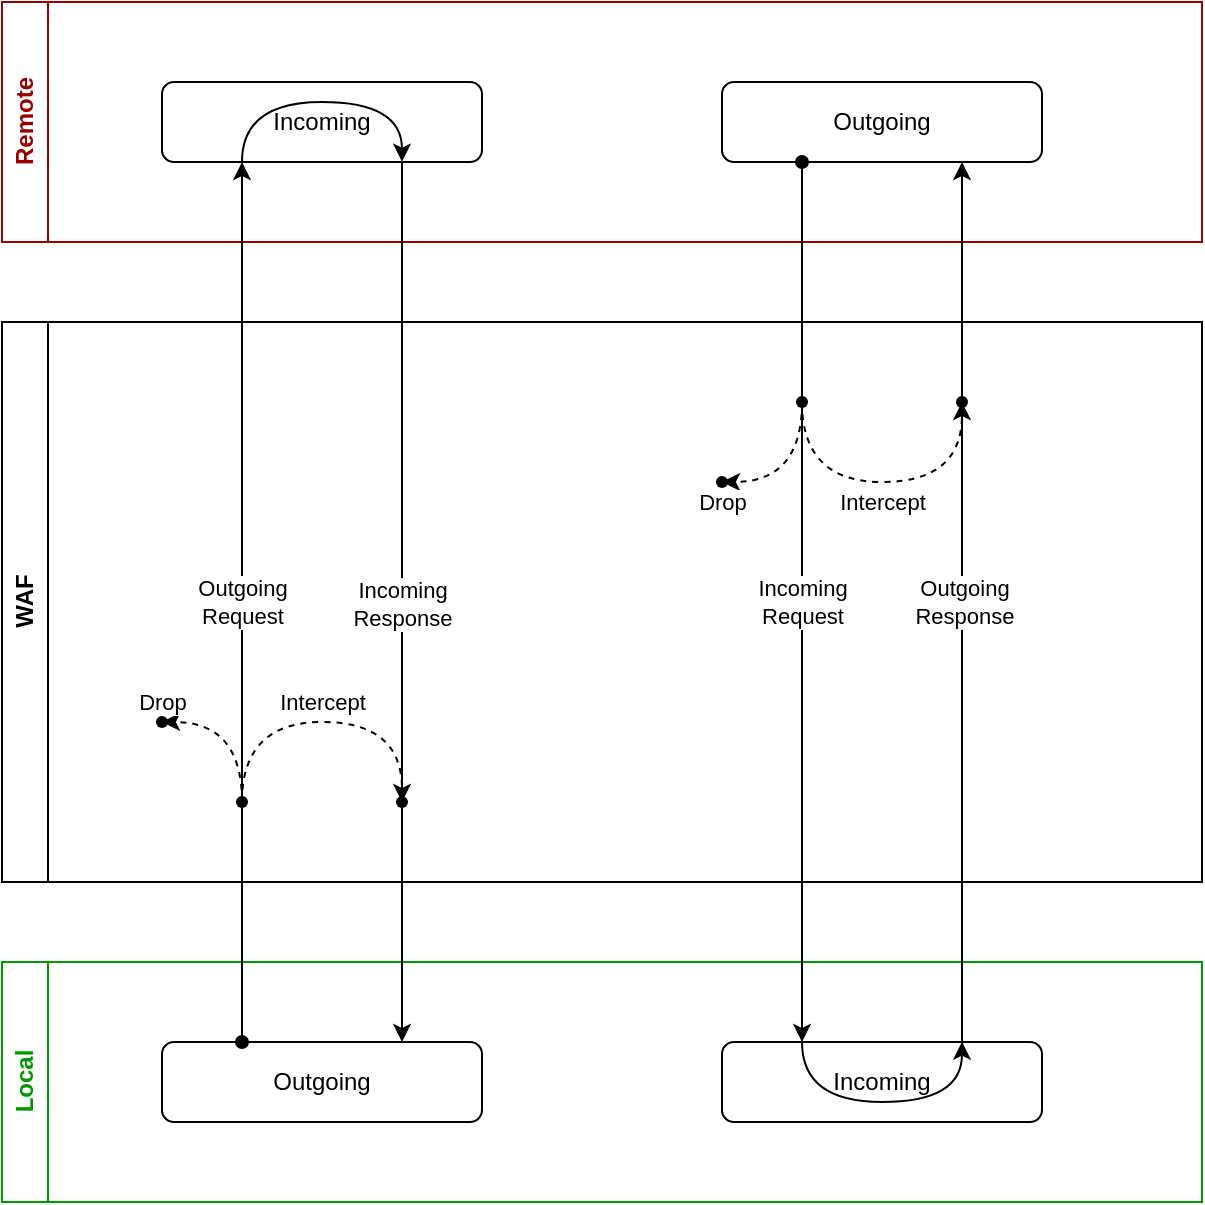 <mxfile>
    <diagram id="c-0M4vUMVAHdFculi0tZ" name="Page-1">
        <mxGraphModel dx="1008" dy="655" grid="1" gridSize="10" guides="1" tooltips="1" connect="1" arrows="1" fold="1" page="1" pageScale="1" pageWidth="850" pageHeight="1100" math="0" shadow="0">
            <root>
                <mxCell id="0"/>
                <mxCell id="1" parent="0"/>
                <mxCell id="2" value="Remote" style="swimlane;horizontal=0;whiteSpace=wrap;html=1;strokeColor=#990000;fontColor=#990000;" vertex="1" parent="1">
                    <mxGeometry x="120" y="280" width="600" height="120" as="geometry"/>
                </mxCell>
                <mxCell id="8" value="Incoming" style="rounded=1;whiteSpace=wrap;html=1;" vertex="1" parent="2">
                    <mxGeometry x="80" y="40" width="160" height="40" as="geometry"/>
                </mxCell>
                <mxCell id="7" value="Outgoing" style="rounded=1;whiteSpace=wrap;html=1;" vertex="1" parent="2">
                    <mxGeometry x="360" y="40" width="160" height="40" as="geometry"/>
                </mxCell>
                <mxCell id="3" value="WAF" style="swimlane;horizontal=0;whiteSpace=wrap;html=1;" vertex="1" parent="1">
                    <mxGeometry x="120" y="440" width="600" height="280" as="geometry"/>
                </mxCell>
                <mxCell id="32" value="" style="shape=waypoint;sketch=0;fillStyle=solid;size=6;pointerEvents=1;points=[];fillColor=none;resizable=0;rotatable=0;perimeter=centerPerimeter;snapToPoint=1;" vertex="1" parent="3">
                    <mxGeometry x="70" y="190" width="20" height="20" as="geometry"/>
                </mxCell>
                <mxCell id="38" value="" style="shape=waypoint;sketch=0;fillStyle=solid;size=6;pointerEvents=1;points=[];fillColor=none;resizable=0;rotatable=0;perimeter=centerPerimeter;snapToPoint=1;" vertex="1" parent="3">
                    <mxGeometry x="470" y="30" width="20" height="20" as="geometry"/>
                </mxCell>
                <mxCell id="39" value="" style="shape=waypoint;sketch=0;fillStyle=solid;size=6;pointerEvents=1;points=[];fillColor=none;resizable=0;rotatable=0;perimeter=centerPerimeter;snapToPoint=1;" vertex="1" parent="3">
                    <mxGeometry x="350" y="70" width="20" height="20" as="geometry"/>
                </mxCell>
                <mxCell id="4" value="Local" style="swimlane;horizontal=0;whiteSpace=wrap;html=1;strokeColor=#009900;fontColor=#009900;" vertex="1" parent="1">
                    <mxGeometry x="120" y="760" width="600" height="120" as="geometry"/>
                </mxCell>
                <mxCell id="5" value="Outgoing" style="rounded=1;whiteSpace=wrap;html=1;" vertex="1" parent="4">
                    <mxGeometry x="80" y="40" width="160" height="40" as="geometry"/>
                </mxCell>
                <mxCell id="6" value="Incoming" style="rounded=1;whiteSpace=wrap;html=1;" vertex="1" parent="4">
                    <mxGeometry x="360" y="40" width="160" height="40" as="geometry"/>
                </mxCell>
                <mxCell id="9" style="edgeStyle=none;html=1;exitDx=0;exitDy=0;entryX=0.25;entryY=1;entryDx=0;entryDy=0;startArrow=none;startFill=1;" edge="1" parent="1" source="24" target="8">
                    <mxGeometry relative="1" as="geometry">
                        <Array as="points"/>
                    </mxGeometry>
                </mxCell>
                <mxCell id="16" value="Outgoing&lt;br&gt;Request" style="edgeLabel;html=1;align=center;verticalAlign=middle;resizable=0;points=[];" vertex="1" connectable="0" parent="9">
                    <mxGeometry x="0.123" relative="1" as="geometry">
                        <mxPoint y="79" as="offset"/>
                    </mxGeometry>
                </mxCell>
                <mxCell id="11" style="html=1;exitDx=0;exitDy=0;entryX=0.75;entryY=0;entryDx=0;entryDy=0;startArrow=none;startFill=0;" edge="1" parent="1" source="27" target="5">
                    <mxGeometry relative="1" as="geometry">
                        <Array as="points">
                            <mxPoint x="320" y="670"/>
                        </Array>
                    </mxGeometry>
                </mxCell>
                <mxCell id="12" style="edgeStyle=none;html=1;exitDx=0;exitDy=0;entryX=0.25;entryY=0;entryDx=0;entryDy=0;startArrow=none;startFill=1;" edge="1" parent="1" source="35" target="6">
                    <mxGeometry relative="1" as="geometry"/>
                </mxCell>
                <mxCell id="13" style="edgeStyle=none;html=1;exitX=0.75;exitY=0;exitDx=0;exitDy=0;entryX=0.75;entryY=1;entryDx=0;entryDy=0;startArrow=none;startFill=0;" edge="1" parent="1" source="6" target="7">
                    <mxGeometry relative="1" as="geometry"/>
                </mxCell>
                <mxCell id="20" value="Outgoing&lt;br&gt;Response" style="edgeLabel;html=1;align=center;verticalAlign=middle;resizable=0;points=[];" vertex="1" connectable="0" parent="13">
                    <mxGeometry x="0.133" y="-1" relative="1" as="geometry">
                        <mxPoint y="29" as="offset"/>
                    </mxGeometry>
                </mxCell>
                <mxCell id="14" style="edgeStyle=orthogonalEdgeStyle;html=1;exitX=0.25;exitY=0;exitDx=0;exitDy=0;startArrow=none;startFill=0;curved=1;" edge="1" parent="1" source="6">
                    <mxGeometry relative="1" as="geometry">
                        <mxPoint x="600" y="799.857" as="targetPoint"/>
                        <Array as="points">
                            <mxPoint x="520" y="830"/>
                            <mxPoint x="600" y="830"/>
                        </Array>
                    </mxGeometry>
                </mxCell>
                <mxCell id="15" style="edgeStyle=orthogonalEdgeStyle;curved=1;html=1;exitX=0.25;exitY=1;exitDx=0;exitDy=0;startArrow=none;startFill=0;" edge="1" parent="1" source="8">
                    <mxGeometry relative="1" as="geometry">
                        <mxPoint x="320" y="359.857" as="targetPoint"/>
                        <Array as="points">
                            <mxPoint x="240" y="330"/>
                            <mxPoint x="320" y="330"/>
                        </Array>
                    </mxGeometry>
                </mxCell>
                <mxCell id="25" value="" style="edgeStyle=none;html=1;exitX=0.25;exitY=0;exitDx=0;exitDy=0;entryDx=0;entryDy=0;startArrow=oval;startFill=1;endArrow=none;" edge="1" parent="1" source="5" target="24">
                    <mxGeometry relative="1" as="geometry">
                        <mxPoint x="240" y="800" as="sourcePoint"/>
                        <mxPoint x="240" y="360" as="targetPoint"/>
                        <Array as="points"/>
                    </mxGeometry>
                </mxCell>
                <mxCell id="24" value="" style="shape=waypoint;sketch=0;fillStyle=solid;size=6;pointerEvents=1;points=[];fillColor=none;resizable=0;rotatable=0;perimeter=centerPerimeter;snapToPoint=1;" vertex="1" parent="1">
                    <mxGeometry x="230" y="670" width="20" height="20" as="geometry"/>
                </mxCell>
                <mxCell id="28" value="" style="html=1;exitX=0.75;exitY=1;exitDx=0;exitDy=0;entryDx=0;entryDy=0;startArrow=none;startFill=0;endArrow=none;" edge="1" parent="1" source="8" target="27">
                    <mxGeometry relative="1" as="geometry">
                        <mxPoint x="320" y="360" as="sourcePoint"/>
                        <mxPoint x="320" y="800" as="targetPoint"/>
                        <Array as="points"/>
                    </mxGeometry>
                </mxCell>
                <mxCell id="29" value="Incoming&lt;br&gt;Response" style="edgeLabel;html=1;align=center;verticalAlign=middle;resizable=0;points=[];" vertex="1" connectable="0" parent="28">
                    <mxGeometry x="-0.104" y="1" relative="1" as="geometry">
                        <mxPoint x="-1" y="77" as="offset"/>
                    </mxGeometry>
                </mxCell>
                <mxCell id="27" value="" style="shape=waypoint;sketch=0;fillStyle=solid;size=6;pointerEvents=1;points=[];fillColor=none;resizable=0;rotatable=0;perimeter=centerPerimeter;snapToPoint=1;" vertex="1" parent="1">
                    <mxGeometry x="310" y="670" width="20" height="20" as="geometry"/>
                </mxCell>
                <mxCell id="30" value="" style="endArrow=classic;html=1;elbow=vertical;exitX=0.471;exitY=0.636;exitDx=0;exitDy=0;exitPerimeter=0;edgeStyle=orthogonalEdgeStyle;curved=1;dashed=1;" edge="1" parent="1" source="24" target="27">
                    <mxGeometry width="50" height="50" relative="1" as="geometry">
                        <mxPoint x="430" y="670" as="sourcePoint"/>
                        <mxPoint x="480" y="620" as="targetPoint"/>
                        <Array as="points">
                            <mxPoint x="240" y="640"/>
                            <mxPoint x="320" y="640"/>
                        </Array>
                    </mxGeometry>
                </mxCell>
                <mxCell id="31" value="Intercept" style="edgeLabel;html=1;align=center;verticalAlign=middle;resizable=0;points=[];" vertex="1" connectable="0" parent="30">
                    <mxGeometry x="-0.143" y="-1" relative="1" as="geometry">
                        <mxPoint x="11" y="-11" as="offset"/>
                    </mxGeometry>
                </mxCell>
                <mxCell id="33" value="" style="endArrow=classic;html=1;dashed=1;curved=1;elbow=vertical;entryX=0.443;entryY=0.607;entryDx=0;entryDy=0;entryPerimeter=0;edgeStyle=orthogonalEdgeStyle;" edge="1" parent="1" target="32">
                    <mxGeometry width="50" height="50" relative="1" as="geometry">
                        <mxPoint x="240" y="680" as="sourcePoint"/>
                        <mxPoint x="440" y="570" as="targetPoint"/>
                        <Array as="points">
                            <mxPoint x="240" y="640"/>
                        </Array>
                    </mxGeometry>
                </mxCell>
                <mxCell id="34" value="Drop" style="edgeLabel;html=1;align=center;verticalAlign=middle;resizable=0;points=[];" vertex="1" connectable="0" parent="33">
                    <mxGeometry x="0.271" y="9" relative="1" as="geometry">
                        <mxPoint x="-29" y="-19" as="offset"/>
                    </mxGeometry>
                </mxCell>
                <mxCell id="36" value="" style="edgeStyle=none;html=1;exitX=0.25;exitY=1;exitDx=0;exitDy=0;entryDx=0;entryDy=0;startArrow=oval;startFill=1;endArrow=none;" edge="1" parent="1" source="7" target="35">
                    <mxGeometry relative="1" as="geometry">
                        <mxPoint x="520" y="360" as="sourcePoint"/>
                        <mxPoint x="520" y="800" as="targetPoint"/>
                    </mxGeometry>
                </mxCell>
                <mxCell id="37" value="Incoming&lt;br&gt;Request" style="edgeLabel;html=1;align=center;verticalAlign=middle;resizable=0;points=[];" vertex="1" connectable="0" parent="36">
                    <mxGeometry x="-0.154" y="-1" relative="1" as="geometry">
                        <mxPoint x="1" y="169" as="offset"/>
                    </mxGeometry>
                </mxCell>
                <mxCell id="35" value="" style="shape=waypoint;sketch=0;fillStyle=solid;size=6;pointerEvents=1;points=[];fillColor=none;resizable=0;rotatable=0;perimeter=centerPerimeter;snapToPoint=1;" vertex="1" parent="1">
                    <mxGeometry x="510" y="470" width="20" height="20" as="geometry"/>
                </mxCell>
                <mxCell id="40" value="" style="endArrow=classic;html=1;dashed=1;curved=1;elbow=vertical;exitX=0.357;exitY=0.579;exitDx=0;exitDy=0;exitPerimeter=0;entryX=0.071;entryY=0.579;entryDx=0;entryDy=0;entryPerimeter=0;edgeStyle=orthogonalEdgeStyle;" edge="1" parent="1" source="35" target="38">
                    <mxGeometry width="50" height="50" relative="1" as="geometry">
                        <mxPoint x="390" y="620" as="sourcePoint"/>
                        <mxPoint x="440" y="570" as="targetPoint"/>
                        <Array as="points">
                            <mxPoint x="520" y="520"/>
                            <mxPoint x="600" y="520"/>
                        </Array>
                    </mxGeometry>
                </mxCell>
                <mxCell id="43" value="Intercept" style="edgeLabel;html=1;align=center;verticalAlign=middle;resizable=0;points=[];" vertex="1" connectable="0" parent="40">
                    <mxGeometry x="0.186" y="1" relative="1" as="geometry">
                        <mxPoint x="-15" y="11" as="offset"/>
                    </mxGeometry>
                </mxCell>
                <mxCell id="42" value="" style="endArrow=classic;html=1;dashed=1;curved=1;elbow=vertical;exitX=0.7;exitY=0.636;exitDx=0;exitDy=0;exitPerimeter=0;entryX=0.614;entryY=0.407;entryDx=0;entryDy=0;entryPerimeter=0;edgeStyle=orthogonalEdgeStyle;" edge="1" parent="1" source="35" target="39">
                    <mxGeometry width="50" height="50" relative="1" as="geometry">
                        <mxPoint x="390" y="620" as="sourcePoint"/>
                        <mxPoint x="440" y="570" as="targetPoint"/>
                        <Array as="points">
                            <mxPoint x="520" y="520"/>
                        </Array>
                    </mxGeometry>
                </mxCell>
                <mxCell id="44" value="Drop" style="edgeLabel;html=1;align=center;verticalAlign=middle;resizable=0;points=[];" vertex="1" connectable="0" parent="42">
                    <mxGeometry x="0.671" relative="1" as="geometry">
                        <mxPoint x="-13" y="10" as="offset"/>
                    </mxGeometry>
                </mxCell>
            </root>
        </mxGraphModel>
    </diagram>
</mxfile>
